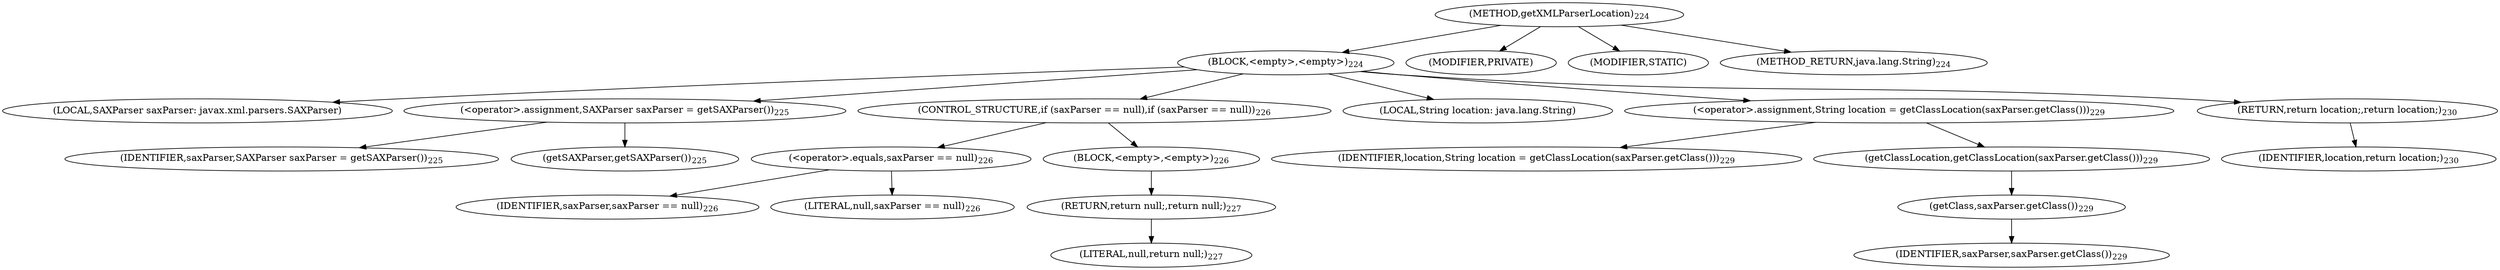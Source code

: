 digraph "getXMLParserLocation" {  
"310" [label = <(METHOD,getXMLParserLocation)<SUB>224</SUB>> ]
"311" [label = <(BLOCK,&lt;empty&gt;,&lt;empty&gt;)<SUB>224</SUB>> ]
"312" [label = <(LOCAL,SAXParser saxParser: javax.xml.parsers.SAXParser)> ]
"313" [label = <(&lt;operator&gt;.assignment,SAXParser saxParser = getSAXParser())<SUB>225</SUB>> ]
"314" [label = <(IDENTIFIER,saxParser,SAXParser saxParser = getSAXParser())<SUB>225</SUB>> ]
"315" [label = <(getSAXParser,getSAXParser())<SUB>225</SUB>> ]
"316" [label = <(CONTROL_STRUCTURE,if (saxParser == null),if (saxParser == null))<SUB>226</SUB>> ]
"317" [label = <(&lt;operator&gt;.equals,saxParser == null)<SUB>226</SUB>> ]
"318" [label = <(IDENTIFIER,saxParser,saxParser == null)<SUB>226</SUB>> ]
"319" [label = <(LITERAL,null,saxParser == null)<SUB>226</SUB>> ]
"320" [label = <(BLOCK,&lt;empty&gt;,&lt;empty&gt;)<SUB>226</SUB>> ]
"321" [label = <(RETURN,return null;,return null;)<SUB>227</SUB>> ]
"322" [label = <(LITERAL,null,return null;)<SUB>227</SUB>> ]
"323" [label = <(LOCAL,String location: java.lang.String)> ]
"324" [label = <(&lt;operator&gt;.assignment,String location = getClassLocation(saxParser.getClass()))<SUB>229</SUB>> ]
"325" [label = <(IDENTIFIER,location,String location = getClassLocation(saxParser.getClass()))<SUB>229</SUB>> ]
"326" [label = <(getClassLocation,getClassLocation(saxParser.getClass()))<SUB>229</SUB>> ]
"327" [label = <(getClass,saxParser.getClass())<SUB>229</SUB>> ]
"328" [label = <(IDENTIFIER,saxParser,saxParser.getClass())<SUB>229</SUB>> ]
"329" [label = <(RETURN,return location;,return location;)<SUB>230</SUB>> ]
"330" [label = <(IDENTIFIER,location,return location;)<SUB>230</SUB>> ]
"331" [label = <(MODIFIER,PRIVATE)> ]
"332" [label = <(MODIFIER,STATIC)> ]
"333" [label = <(METHOD_RETURN,java.lang.String)<SUB>224</SUB>> ]
  "310" -> "311" 
  "310" -> "331" 
  "310" -> "332" 
  "310" -> "333" 
  "311" -> "312" 
  "311" -> "313" 
  "311" -> "316" 
  "311" -> "323" 
  "311" -> "324" 
  "311" -> "329" 
  "313" -> "314" 
  "313" -> "315" 
  "316" -> "317" 
  "316" -> "320" 
  "317" -> "318" 
  "317" -> "319" 
  "320" -> "321" 
  "321" -> "322" 
  "324" -> "325" 
  "324" -> "326" 
  "326" -> "327" 
  "327" -> "328" 
  "329" -> "330" 
}
